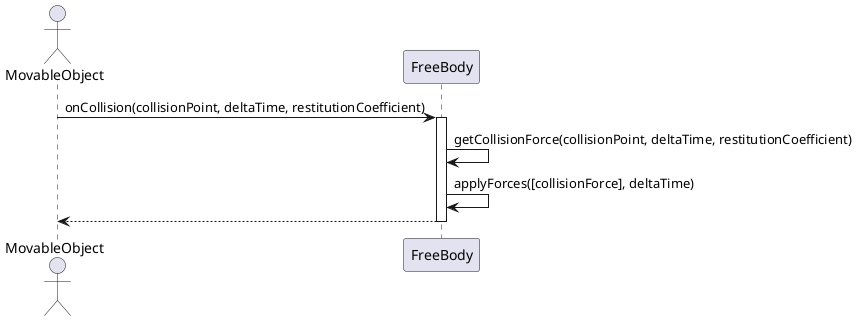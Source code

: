 @startuml
actor MovableObject

MovableObject -> FreeBody: onCollision(collisionPoint, deltaTime, restitutionCoefficient)
activate FreeBody

FreeBody -> FreeBody: getCollisionForce(collisionPoint, deltaTime, restitutionCoefficient)

FreeBody -> FreeBody: applyForces([collisionForce], deltaTime)

return

@enduml